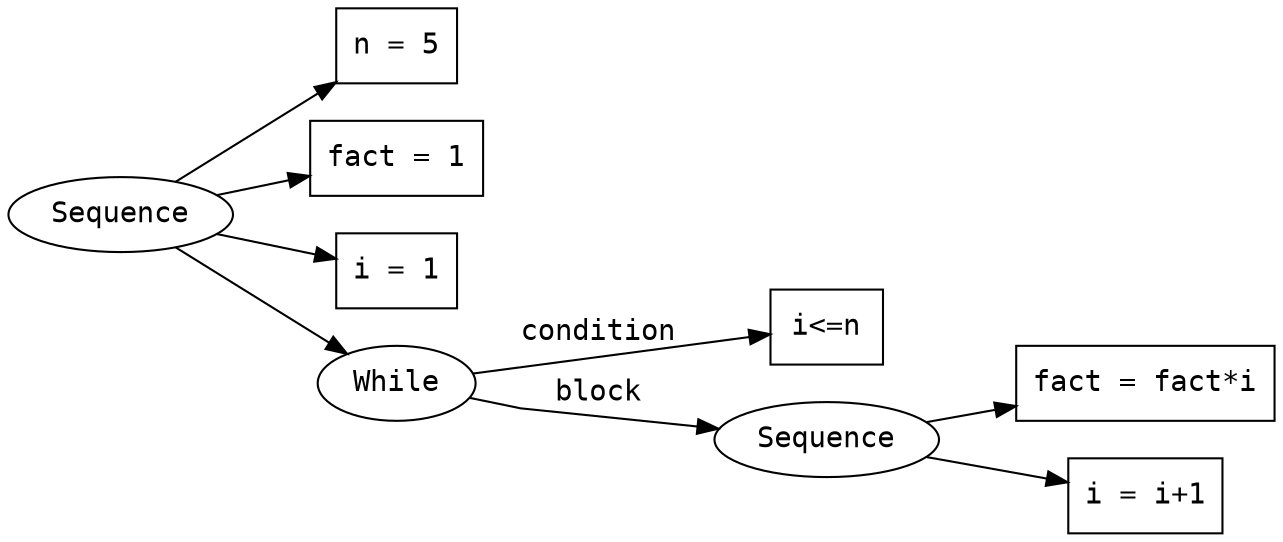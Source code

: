 digraph {
	graph [rankdir=LR splines=polyline]
	node [fontname=monospace]
	edge [fontname=monospace]
	Seq1 [label=Sequence]
	S1 [label="n = 5" shape=box]
	Seq1 -> S1
	S2 [label="fact = 1" shape=box]
	Seq1 -> S2
	S3 [label="i = 1" shape=box]
	Seq1 -> S3
	W5 [label=While]
	C5 [label="i<=n" shape=box]
	W5 -> C5 [label=condition]
	Seq6 [label=Sequence]
	S6 [label="fact = fact*i" shape=box]
	Seq6 -> S6
	S7 [label="i = i+1" shape=box]
	Seq6 -> S7
	W5 -> Seq6 [label=block]
	Seq1 -> W5
}
